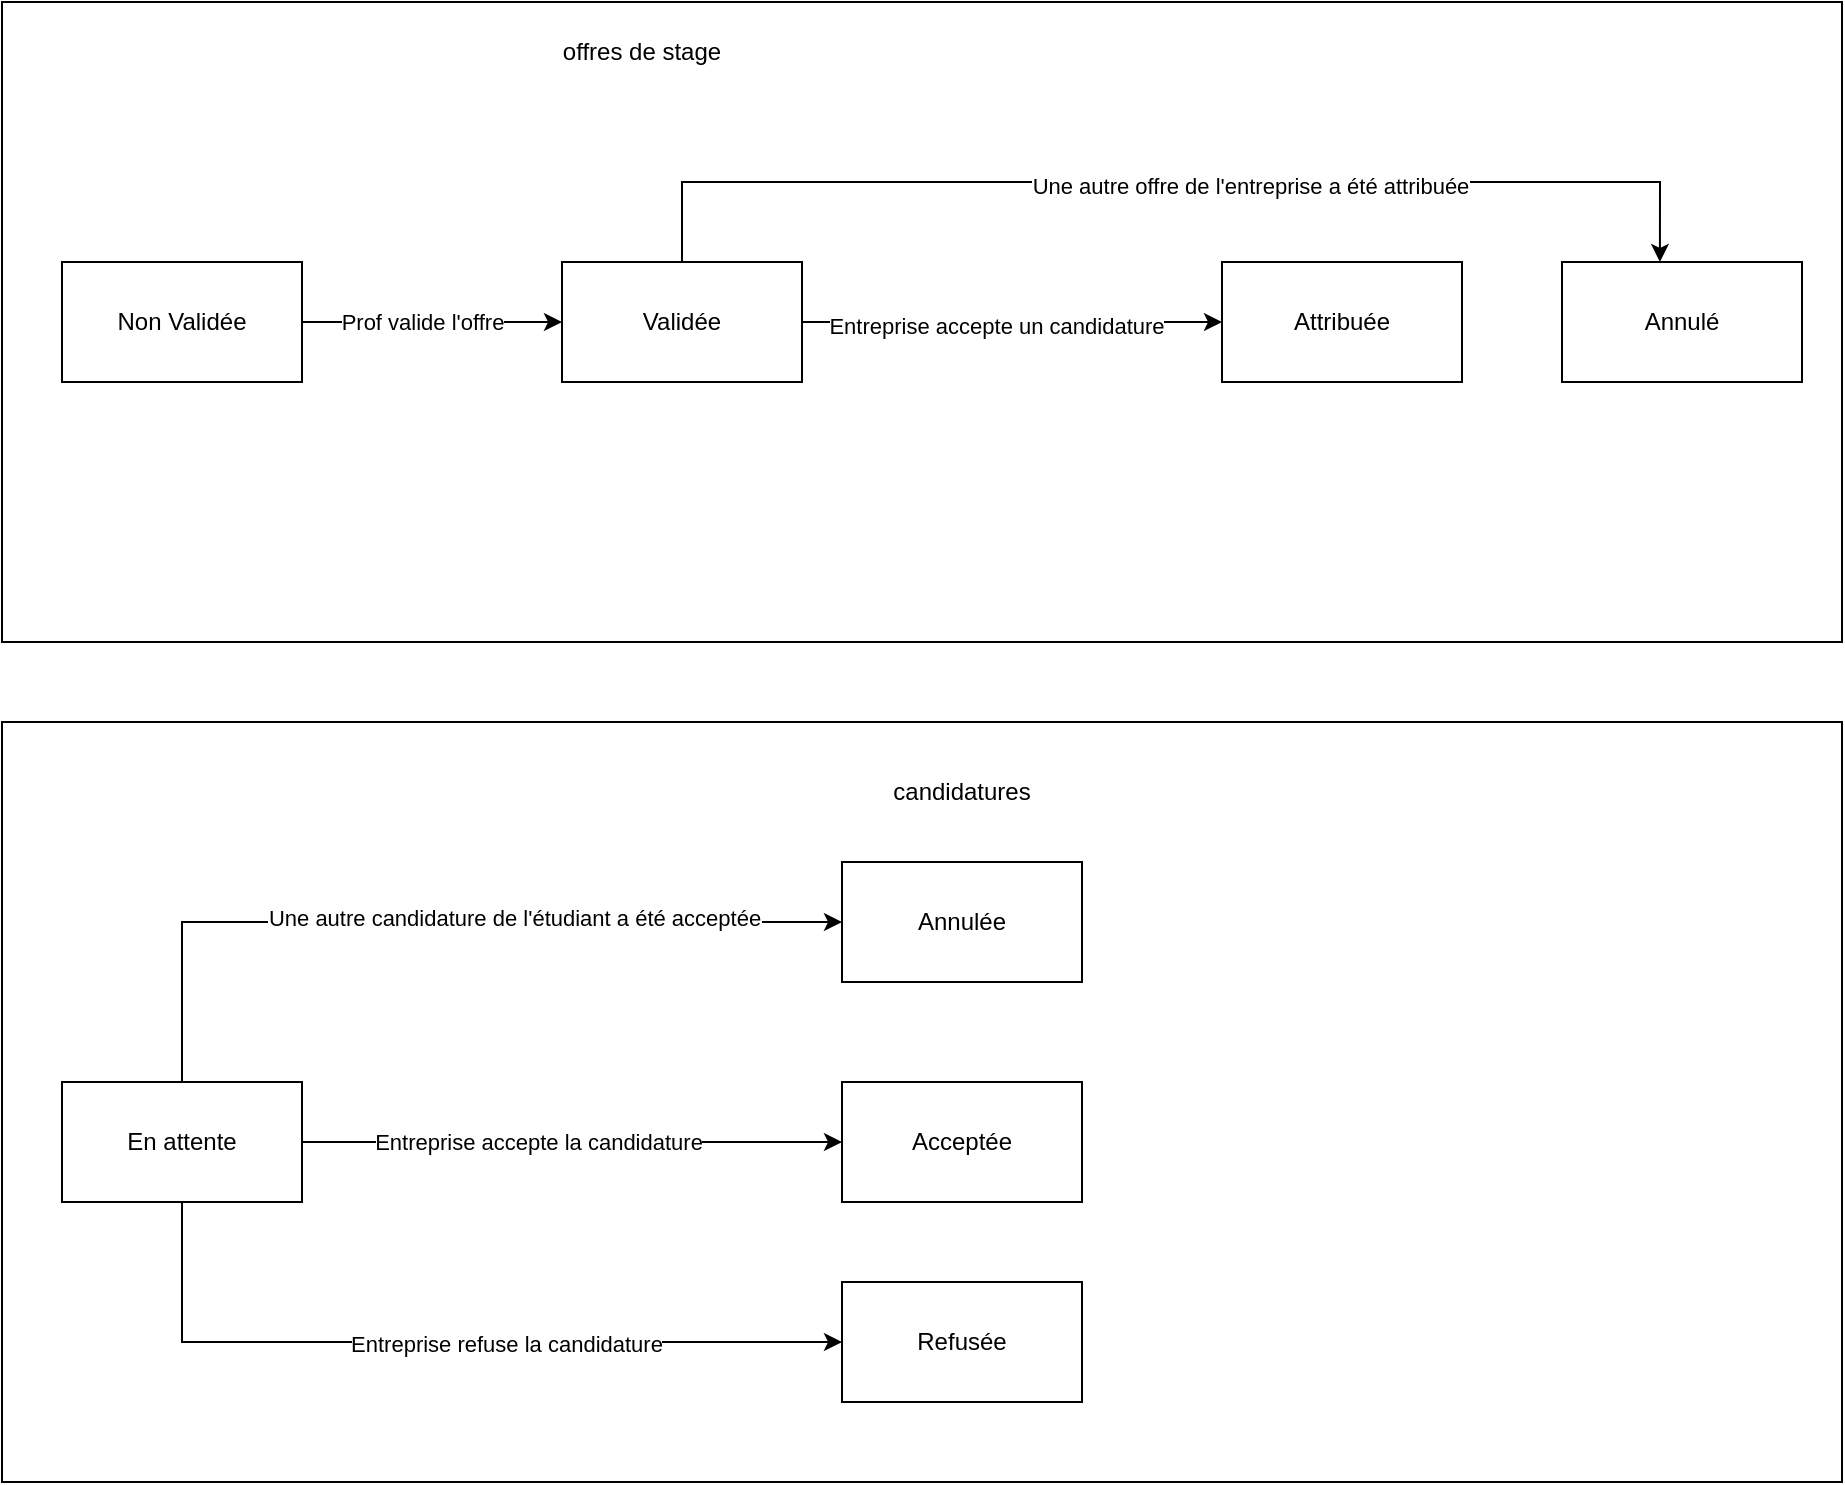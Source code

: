<mxfile version="22.1.1" type="device">
  <diagram name="Page-1" id="-NQZ5tUznYKBhIqRn-Zg">
    <mxGraphModel dx="1434" dy="758" grid="1" gridSize="10" guides="1" tooltips="1" connect="1" arrows="1" fold="1" page="1" pageScale="1" pageWidth="827" pageHeight="1169" math="0" shadow="0">
      <root>
        <mxCell id="0" />
        <mxCell id="1" parent="0" />
        <mxCell id="Gt7JqGVQ1hwrI3mSmUvu-2" value="" style="rounded=0;whiteSpace=wrap;html=1;" vertex="1" parent="1">
          <mxGeometry x="40" y="40" width="920" height="320" as="geometry" />
        </mxCell>
        <mxCell id="Gt7JqGVQ1hwrI3mSmUvu-3" value="" style="rounded=0;whiteSpace=wrap;html=1;" vertex="1" parent="1">
          <mxGeometry x="40" y="400" width="920" height="380" as="geometry" />
        </mxCell>
        <mxCell id="Gt7JqGVQ1hwrI3mSmUvu-4" value="candidatures" style="text;html=1;strokeColor=none;fillColor=none;align=center;verticalAlign=middle;whiteSpace=wrap;rounded=0;" vertex="1" parent="1">
          <mxGeometry x="490" y="420" width="60" height="30" as="geometry" />
        </mxCell>
        <mxCell id="Gt7JqGVQ1hwrI3mSmUvu-5" value="offres de stage" style="text;html=1;strokeColor=none;fillColor=none;align=center;verticalAlign=middle;whiteSpace=wrap;rounded=0;" vertex="1" parent="1">
          <mxGeometry x="300" y="50" width="120" height="30" as="geometry" />
        </mxCell>
        <mxCell id="Gt7JqGVQ1hwrI3mSmUvu-15" style="edgeStyle=orthogonalEdgeStyle;rounded=0;orthogonalLoop=1;jettySize=auto;html=1;" edge="1" parent="1" source="Gt7JqGVQ1hwrI3mSmUvu-6" target="Gt7JqGVQ1hwrI3mSmUvu-8">
          <mxGeometry relative="1" as="geometry" />
        </mxCell>
        <mxCell id="Gt7JqGVQ1hwrI3mSmUvu-16" value="Prof valide l&#39;offre" style="edgeLabel;html=1;align=center;verticalAlign=middle;resizable=0;points=[];" vertex="1" connectable="0" parent="Gt7JqGVQ1hwrI3mSmUvu-15">
          <mxGeometry x="0.123" y="3" relative="1" as="geometry">
            <mxPoint x="-13" y="3" as="offset" />
          </mxGeometry>
        </mxCell>
        <mxCell id="Gt7JqGVQ1hwrI3mSmUvu-6" value="Non Validée" style="rounded=0;whiteSpace=wrap;html=1;" vertex="1" parent="1">
          <mxGeometry x="70" y="170" width="120" height="60" as="geometry" />
        </mxCell>
        <mxCell id="Gt7JqGVQ1hwrI3mSmUvu-17" style="edgeStyle=orthogonalEdgeStyle;rounded=0;orthogonalLoop=1;jettySize=auto;html=1;entryX=0;entryY=0.5;entryDx=0;entryDy=0;" edge="1" parent="1" source="Gt7JqGVQ1hwrI3mSmUvu-8" target="Gt7JqGVQ1hwrI3mSmUvu-9">
          <mxGeometry relative="1" as="geometry" />
        </mxCell>
        <mxCell id="Gt7JqGVQ1hwrI3mSmUvu-20" value="Entreprise accepte un candidature" style="edgeLabel;html=1;align=center;verticalAlign=middle;resizable=0;points=[];" vertex="1" connectable="0" parent="Gt7JqGVQ1hwrI3mSmUvu-17">
          <mxGeometry x="-0.077" y="-2" relative="1" as="geometry">
            <mxPoint as="offset" />
          </mxGeometry>
        </mxCell>
        <mxCell id="Gt7JqGVQ1hwrI3mSmUvu-8" value="Validée" style="rounded=0;whiteSpace=wrap;html=1;" vertex="1" parent="1">
          <mxGeometry x="320" y="170" width="120" height="60" as="geometry" />
        </mxCell>
        <mxCell id="Gt7JqGVQ1hwrI3mSmUvu-9" value="Attribuée" style="rounded=0;whiteSpace=wrap;html=1;" vertex="1" parent="1">
          <mxGeometry x="650" y="170" width="120" height="60" as="geometry" />
        </mxCell>
        <mxCell id="Gt7JqGVQ1hwrI3mSmUvu-10" value="Annulé" style="rounded=0;whiteSpace=wrap;html=1;" vertex="1" parent="1">
          <mxGeometry x="820" y="170" width="120" height="60" as="geometry" />
        </mxCell>
        <mxCell id="Gt7JqGVQ1hwrI3mSmUvu-23" style="edgeStyle=orthogonalEdgeStyle;rounded=0;orthogonalLoop=1;jettySize=auto;html=1;entryX=0;entryY=0.5;entryDx=0;entryDy=0;" edge="1" parent="1" source="Gt7JqGVQ1hwrI3mSmUvu-11" target="Gt7JqGVQ1hwrI3mSmUvu-12">
          <mxGeometry relative="1" as="geometry" />
        </mxCell>
        <mxCell id="Gt7JqGVQ1hwrI3mSmUvu-24" value="Entreprise accepte la candidature" style="edgeLabel;html=1;align=center;verticalAlign=middle;resizable=0;points=[];" vertex="1" connectable="0" parent="Gt7JqGVQ1hwrI3mSmUvu-23">
          <mxGeometry x="-0.292" y="1" relative="1" as="geometry">
            <mxPoint x="22" y="1" as="offset" />
          </mxGeometry>
        </mxCell>
        <mxCell id="Gt7JqGVQ1hwrI3mSmUvu-25" style="edgeStyle=orthogonalEdgeStyle;rounded=0;orthogonalLoop=1;jettySize=auto;html=1;entryX=0;entryY=0.5;entryDx=0;entryDy=0;" edge="1" parent="1" source="Gt7JqGVQ1hwrI3mSmUvu-11" target="Gt7JqGVQ1hwrI3mSmUvu-13">
          <mxGeometry relative="1" as="geometry">
            <Array as="points">
              <mxPoint x="130" y="710" />
            </Array>
          </mxGeometry>
        </mxCell>
        <mxCell id="Gt7JqGVQ1hwrI3mSmUvu-26" value="Entreprise refuse la candidature" style="edgeLabel;html=1;align=center;verticalAlign=middle;resizable=0;points=[];" vertex="1" connectable="0" parent="Gt7JqGVQ1hwrI3mSmUvu-25">
          <mxGeometry x="0.158" y="-1" relative="1" as="geometry">
            <mxPoint as="offset" />
          </mxGeometry>
        </mxCell>
        <mxCell id="Gt7JqGVQ1hwrI3mSmUvu-28" style="edgeStyle=orthogonalEdgeStyle;rounded=0;orthogonalLoop=1;jettySize=auto;html=1;entryX=0;entryY=0.5;entryDx=0;entryDy=0;" edge="1" parent="1" source="Gt7JqGVQ1hwrI3mSmUvu-11" target="Gt7JqGVQ1hwrI3mSmUvu-14">
          <mxGeometry relative="1" as="geometry">
            <Array as="points">
              <mxPoint x="130" y="500" />
            </Array>
          </mxGeometry>
        </mxCell>
        <mxCell id="Gt7JqGVQ1hwrI3mSmUvu-30" value="Une autre candidature de l&#39;étudiant a été acceptée" style="edgeLabel;html=1;align=center;verticalAlign=middle;resizable=0;points=[];" vertex="1" connectable="0" parent="Gt7JqGVQ1hwrI3mSmUvu-28">
          <mxGeometry x="0.2" y="2" relative="1" as="geometry">
            <mxPoint as="offset" />
          </mxGeometry>
        </mxCell>
        <mxCell id="Gt7JqGVQ1hwrI3mSmUvu-11" value="En attente" style="rounded=0;whiteSpace=wrap;html=1;" vertex="1" parent="1">
          <mxGeometry x="70" y="580" width="120" height="60" as="geometry" />
        </mxCell>
        <mxCell id="Gt7JqGVQ1hwrI3mSmUvu-12" value="Acceptée" style="rounded=0;whiteSpace=wrap;html=1;" vertex="1" parent="1">
          <mxGeometry x="460" y="580" width="120" height="60" as="geometry" />
        </mxCell>
        <mxCell id="Gt7JqGVQ1hwrI3mSmUvu-13" value="Refusée" style="rounded=0;whiteSpace=wrap;html=1;" vertex="1" parent="1">
          <mxGeometry x="460" y="680" width="120" height="60" as="geometry" />
        </mxCell>
        <mxCell id="Gt7JqGVQ1hwrI3mSmUvu-14" value="Annulée" style="rounded=0;whiteSpace=wrap;html=1;" vertex="1" parent="1">
          <mxGeometry x="460" y="470" width="120" height="60" as="geometry" />
        </mxCell>
        <mxCell id="Gt7JqGVQ1hwrI3mSmUvu-21" style="edgeStyle=orthogonalEdgeStyle;rounded=0;orthogonalLoop=1;jettySize=auto;html=1;entryX=0.408;entryY=0;entryDx=0;entryDy=0;entryPerimeter=0;" edge="1" parent="1" source="Gt7JqGVQ1hwrI3mSmUvu-8" target="Gt7JqGVQ1hwrI3mSmUvu-10">
          <mxGeometry relative="1" as="geometry">
            <Array as="points">
              <mxPoint x="380" y="130" />
              <mxPoint x="869" y="130" />
            </Array>
          </mxGeometry>
        </mxCell>
        <mxCell id="Gt7JqGVQ1hwrI3mSmUvu-22" value="Une autre offre de l&#39;entreprise a été attribuée" style="edgeLabel;html=1;align=center;verticalAlign=middle;resizable=0;points=[];" vertex="1" connectable="0" parent="Gt7JqGVQ1hwrI3mSmUvu-21">
          <mxGeometry x="0.139" y="-2" relative="1" as="geometry">
            <mxPoint as="offset" />
          </mxGeometry>
        </mxCell>
      </root>
    </mxGraphModel>
  </diagram>
</mxfile>
